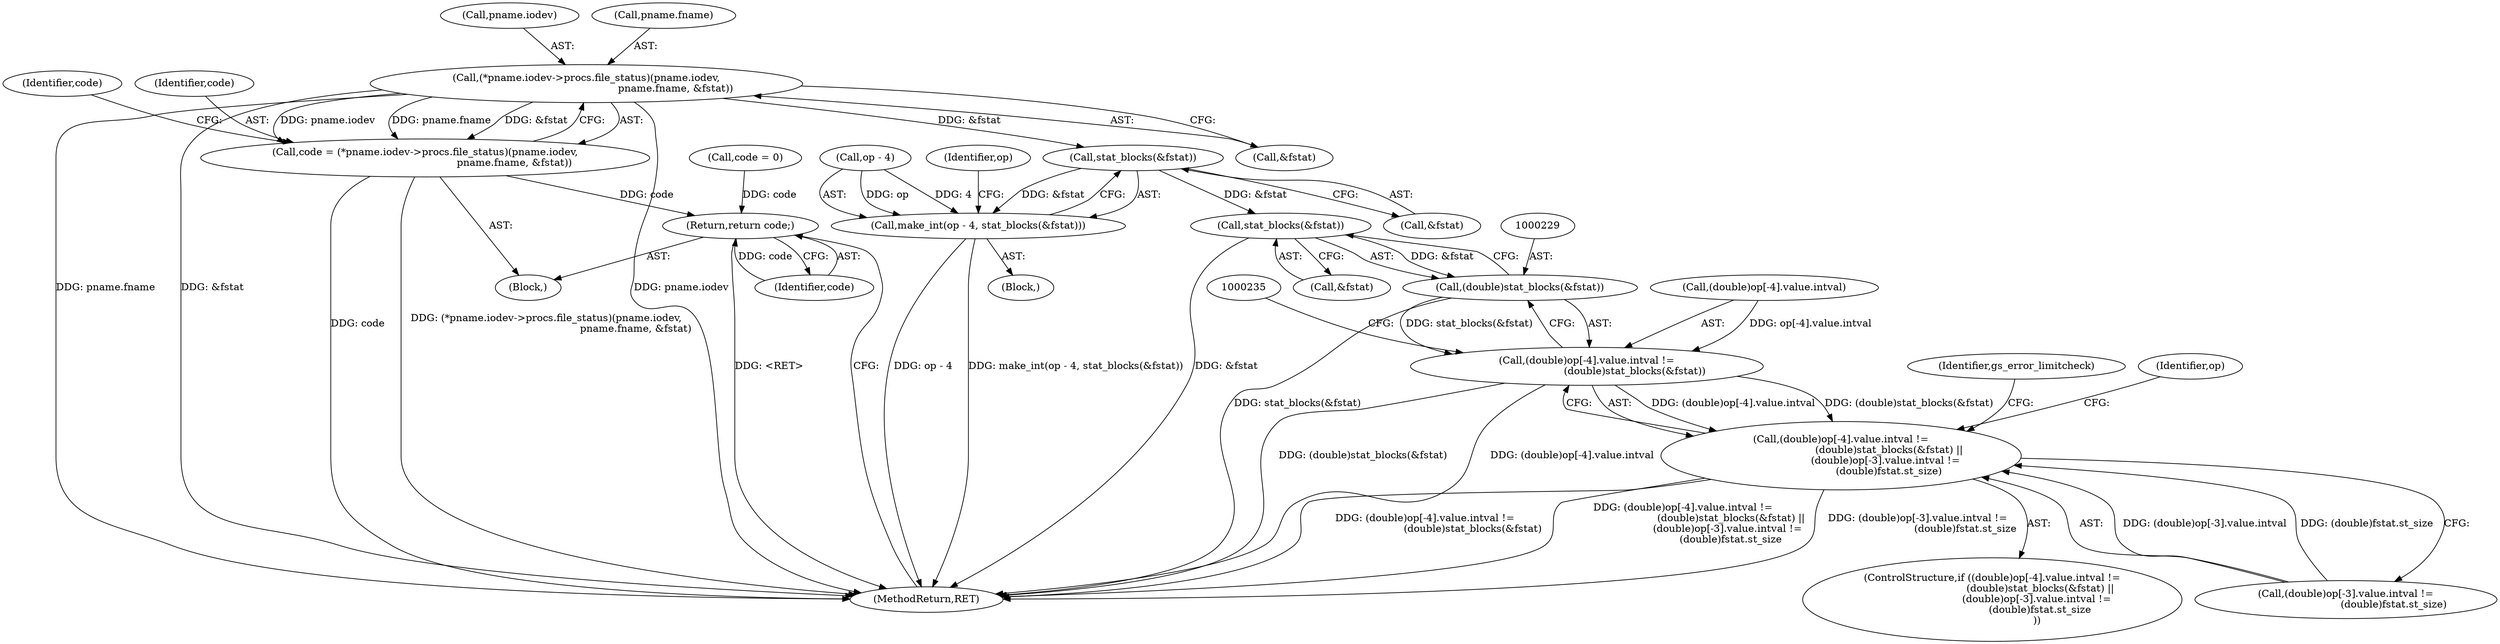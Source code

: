 digraph "1_ghostscript_b60d50b7567369ad856cebe1efb6cd7dd2284219_0@del" {
"1000186" [label="(Call,(*pname.iodev->procs.file_status)(pname.iodev,\n                                                        pname.fname, &fstat))"];
"1000184" [label="(Call,code = (*pname.iodev->procs.file_status)(pname.iodev,\n                                                        pname.fname, &fstat))"];
"1000280" [label="(Return,return code;)"];
"1000205" [label="(Call,stat_blocks(&fstat))"];
"1000201" [label="(Call,make_int(op - 4, stat_blocks(&fstat)))"];
"1000230" [label="(Call,stat_blocks(&fstat))"];
"1000228" [label="(Call,(double)stat_blocks(&fstat))"];
"1000217" [label="(Call,(double)op[-4].value.intval !=\n                              (double)stat_blocks(&fstat))"];
"1000216" [label="(Call,(double)op[-4].value.intval !=\n                              (double)stat_blocks(&fstat) ||\n                            (double)op[-3].value.intval !=\n                              (double)fstat.st_size)"];
"1000187" [label="(Call,pname.iodev)"];
"1000190" [label="(Call,pname.fname)"];
"1000193" [label="(Call,&fstat)"];
"1000215" [label="(ControlStructure,if ((double)op[-4].value.intval !=\n                              (double)stat_blocks(&fstat) ||\n                            (double)op[-3].value.intval !=\n                              (double)fstat.st_size\n                            ))"];
"1000201" [label="(Call,make_int(op - 4, stat_blocks(&fstat)))"];
"1000273" [label="(Call,code = 0)"];
"1000250" [label="(Identifier,gs_error_limitcheck)"];
"1000253" [label="(Identifier,op)"];
"1000218" [label="(Call,(double)op[-4].value.intval)"];
"1000202" [label="(Call,op - 4)"];
"1000230" [label="(Call,stat_blocks(&fstat))"];
"1000205" [label="(Call,stat_blocks(&fstat))"];
"1000231" [label="(Call,&fstat)"];
"1000196" [label="(Identifier,code)"];
"1000184" [label="(Call,code = (*pname.iodev->procs.file_status)(pname.iodev,\n                                                        pname.fname, &fstat))"];
"1000186" [label="(Call,(*pname.iodev->procs.file_status)(pname.iodev,\n                                                        pname.fname, &fstat))"];
"1000285" [label="(MethodReturn,RET)"];
"1000217" [label="(Call,(double)op[-4].value.intval !=\n                              (double)stat_blocks(&fstat))"];
"1000280" [label="(Return,return code;)"];
"1000197" [label="(Block,)"];
"1000206" [label="(Call,&fstat)"];
"1000210" [label="(Identifier,op)"];
"1000126" [label="(Block,)"];
"1000228" [label="(Call,(double)stat_blocks(&fstat))"];
"1000281" [label="(Identifier,code)"];
"1000185" [label="(Identifier,code)"];
"1000216" [label="(Call,(double)op[-4].value.intval !=\n                              (double)stat_blocks(&fstat) ||\n                            (double)op[-3].value.intval !=\n                              (double)fstat.st_size)"];
"1000233" [label="(Call,(double)op[-3].value.intval !=\n                              (double)fstat.st_size)"];
"1000186" -> "1000184"  [label="AST: "];
"1000186" -> "1000193"  [label="CFG: "];
"1000187" -> "1000186"  [label="AST: "];
"1000190" -> "1000186"  [label="AST: "];
"1000193" -> "1000186"  [label="AST: "];
"1000184" -> "1000186"  [label="CFG: "];
"1000186" -> "1000285"  [label="DDG: pname.iodev"];
"1000186" -> "1000285"  [label="DDG: pname.fname"];
"1000186" -> "1000285"  [label="DDG: &fstat"];
"1000186" -> "1000184"  [label="DDG: pname.iodev"];
"1000186" -> "1000184"  [label="DDG: pname.fname"];
"1000186" -> "1000184"  [label="DDG: &fstat"];
"1000186" -> "1000205"  [label="DDG: &fstat"];
"1000184" -> "1000126"  [label="AST: "];
"1000185" -> "1000184"  [label="AST: "];
"1000196" -> "1000184"  [label="CFG: "];
"1000184" -> "1000285"  [label="DDG: code"];
"1000184" -> "1000285"  [label="DDG: (*pname.iodev->procs.file_status)(pname.iodev,\n                                                        pname.fname, &fstat)"];
"1000184" -> "1000280"  [label="DDG: code"];
"1000280" -> "1000126"  [label="AST: "];
"1000280" -> "1000281"  [label="CFG: "];
"1000281" -> "1000280"  [label="AST: "];
"1000285" -> "1000280"  [label="CFG: "];
"1000280" -> "1000285"  [label="DDG: <RET>"];
"1000281" -> "1000280"  [label="DDG: code"];
"1000273" -> "1000280"  [label="DDG: code"];
"1000205" -> "1000201"  [label="AST: "];
"1000205" -> "1000206"  [label="CFG: "];
"1000206" -> "1000205"  [label="AST: "];
"1000201" -> "1000205"  [label="CFG: "];
"1000205" -> "1000201"  [label="DDG: &fstat"];
"1000205" -> "1000230"  [label="DDG: &fstat"];
"1000201" -> "1000197"  [label="AST: "];
"1000202" -> "1000201"  [label="AST: "];
"1000210" -> "1000201"  [label="CFG: "];
"1000201" -> "1000285"  [label="DDG: make_int(op - 4, stat_blocks(&fstat))"];
"1000201" -> "1000285"  [label="DDG: op - 4"];
"1000202" -> "1000201"  [label="DDG: op"];
"1000202" -> "1000201"  [label="DDG: 4"];
"1000230" -> "1000228"  [label="AST: "];
"1000230" -> "1000231"  [label="CFG: "];
"1000231" -> "1000230"  [label="AST: "];
"1000228" -> "1000230"  [label="CFG: "];
"1000230" -> "1000285"  [label="DDG: &fstat"];
"1000230" -> "1000228"  [label="DDG: &fstat"];
"1000228" -> "1000217"  [label="AST: "];
"1000229" -> "1000228"  [label="AST: "];
"1000217" -> "1000228"  [label="CFG: "];
"1000228" -> "1000285"  [label="DDG: stat_blocks(&fstat)"];
"1000228" -> "1000217"  [label="DDG: stat_blocks(&fstat)"];
"1000217" -> "1000216"  [label="AST: "];
"1000218" -> "1000217"  [label="AST: "];
"1000235" -> "1000217"  [label="CFG: "];
"1000216" -> "1000217"  [label="CFG: "];
"1000217" -> "1000285"  [label="DDG: (double)stat_blocks(&fstat)"];
"1000217" -> "1000285"  [label="DDG: (double)op[-4].value.intval"];
"1000217" -> "1000216"  [label="DDG: (double)op[-4].value.intval"];
"1000217" -> "1000216"  [label="DDG: (double)stat_blocks(&fstat)"];
"1000218" -> "1000217"  [label="DDG: op[-4].value.intval"];
"1000216" -> "1000215"  [label="AST: "];
"1000216" -> "1000233"  [label="CFG: "];
"1000233" -> "1000216"  [label="AST: "];
"1000250" -> "1000216"  [label="CFG: "];
"1000253" -> "1000216"  [label="CFG: "];
"1000216" -> "1000285"  [label="DDG: (double)op[-4].value.intval !=\n                              (double)stat_blocks(&fstat) ||\n                            (double)op[-3].value.intval !=\n                              (double)fstat.st_size"];
"1000216" -> "1000285"  [label="DDG: (double)op[-3].value.intval !=\n                              (double)fstat.st_size"];
"1000216" -> "1000285"  [label="DDG: (double)op[-4].value.intval !=\n                              (double)stat_blocks(&fstat)"];
"1000233" -> "1000216"  [label="DDG: (double)op[-3].value.intval"];
"1000233" -> "1000216"  [label="DDG: (double)fstat.st_size"];
}
